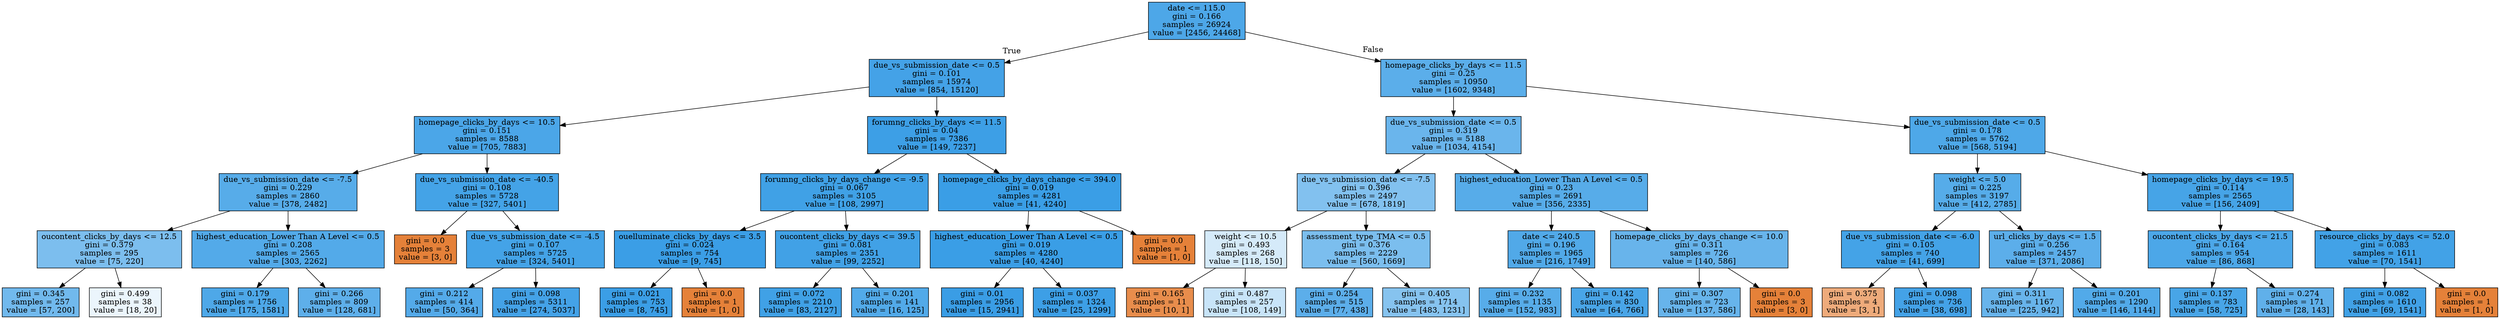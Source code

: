 digraph Tree {
node [shape=box, style="filled", color="black"] ;
0 [label="date <= 115.0\ngini = 0.166\nsamples = 26924\nvalue = [2456, 24468]", fillcolor="#399de5e5"] ;
1 [label="due_vs_submission_date <= 0.5\ngini = 0.101\nsamples = 15974\nvalue = [854, 15120]", fillcolor="#399de5f1"] ;
0 -> 1 [labeldistance=2.5, labelangle=45, headlabel="True"] ;
2 [label="homepage_clicks_by_days <= 10.5\ngini = 0.151\nsamples = 8588\nvalue = [705, 7883]", fillcolor="#399de5e8"] ;
1 -> 2 ;
3 [label="due_vs_submission_date <= -7.5\ngini = 0.229\nsamples = 2860\nvalue = [378, 2482]", fillcolor="#399de5d8"] ;
2 -> 3 ;
4 [label="oucontent_clicks_by_days <= 12.5\ngini = 0.379\nsamples = 295\nvalue = [75, 220]", fillcolor="#399de5a8"] ;
3 -> 4 ;
5 [label="gini = 0.345\nsamples = 257\nvalue = [57, 200]", fillcolor="#399de5b6"] ;
4 -> 5 ;
6 [label="gini = 0.499\nsamples = 38\nvalue = [18, 20]", fillcolor="#399de519"] ;
4 -> 6 ;
7 [label="highest_education_Lower Than A Level <= 0.5\ngini = 0.208\nsamples = 2565\nvalue = [303, 2262]", fillcolor="#399de5dd"] ;
3 -> 7 ;
8 [label="gini = 0.179\nsamples = 1756\nvalue = [175, 1581]", fillcolor="#399de5e3"] ;
7 -> 8 ;
9 [label="gini = 0.266\nsamples = 809\nvalue = [128, 681]", fillcolor="#399de5cf"] ;
7 -> 9 ;
10 [label="due_vs_submission_date <= -40.5\ngini = 0.108\nsamples = 5728\nvalue = [327, 5401]", fillcolor="#399de5f0"] ;
2 -> 10 ;
11 [label="gini = 0.0\nsamples = 3\nvalue = [3, 0]", fillcolor="#e58139ff"] ;
10 -> 11 ;
12 [label="due_vs_submission_date <= -4.5\ngini = 0.107\nsamples = 5725\nvalue = [324, 5401]", fillcolor="#399de5f0"] ;
10 -> 12 ;
13 [label="gini = 0.212\nsamples = 414\nvalue = [50, 364]", fillcolor="#399de5dc"] ;
12 -> 13 ;
14 [label="gini = 0.098\nsamples = 5311\nvalue = [274, 5037]", fillcolor="#399de5f1"] ;
12 -> 14 ;
15 [label="forumng_clicks_by_days <= 11.5\ngini = 0.04\nsamples = 7386\nvalue = [149, 7237]", fillcolor="#399de5fa"] ;
1 -> 15 ;
16 [label="forumng_clicks_by_days_change <= -9.5\ngini = 0.067\nsamples = 3105\nvalue = [108, 2997]", fillcolor="#399de5f6"] ;
15 -> 16 ;
17 [label="ouelluminate_clicks_by_days <= 3.5\ngini = 0.024\nsamples = 754\nvalue = [9, 745]", fillcolor="#399de5fc"] ;
16 -> 17 ;
18 [label="gini = 0.021\nsamples = 753\nvalue = [8, 745]", fillcolor="#399de5fc"] ;
17 -> 18 ;
19 [label="gini = 0.0\nsamples = 1\nvalue = [1, 0]", fillcolor="#e58139ff"] ;
17 -> 19 ;
20 [label="oucontent_clicks_by_days <= 39.5\ngini = 0.081\nsamples = 2351\nvalue = [99, 2252]", fillcolor="#399de5f4"] ;
16 -> 20 ;
21 [label="gini = 0.072\nsamples = 2210\nvalue = [83, 2127]", fillcolor="#399de5f5"] ;
20 -> 21 ;
22 [label="gini = 0.201\nsamples = 141\nvalue = [16, 125]", fillcolor="#399de5de"] ;
20 -> 22 ;
23 [label="homepage_clicks_by_days_change <= 394.0\ngini = 0.019\nsamples = 4281\nvalue = [41, 4240]", fillcolor="#399de5fd"] ;
15 -> 23 ;
24 [label="highest_education_Lower Than A Level <= 0.5\ngini = 0.019\nsamples = 4280\nvalue = [40, 4240]", fillcolor="#399de5fd"] ;
23 -> 24 ;
25 [label="gini = 0.01\nsamples = 2956\nvalue = [15, 2941]", fillcolor="#399de5fe"] ;
24 -> 25 ;
26 [label="gini = 0.037\nsamples = 1324\nvalue = [25, 1299]", fillcolor="#399de5fa"] ;
24 -> 26 ;
27 [label="gini = 0.0\nsamples = 1\nvalue = [1, 0]", fillcolor="#e58139ff"] ;
23 -> 27 ;
28 [label="homepage_clicks_by_days <= 11.5\ngini = 0.25\nsamples = 10950\nvalue = [1602, 9348]", fillcolor="#399de5d3"] ;
0 -> 28 [labeldistance=2.5, labelangle=-45, headlabel="False"] ;
29 [label="due_vs_submission_date <= 0.5\ngini = 0.319\nsamples = 5188\nvalue = [1034, 4154]", fillcolor="#399de5c0"] ;
28 -> 29 ;
30 [label="due_vs_submission_date <= -7.5\ngini = 0.396\nsamples = 2497\nvalue = [678, 1819]", fillcolor="#399de5a0"] ;
29 -> 30 ;
31 [label="weight <= 10.5\ngini = 0.493\nsamples = 268\nvalue = [118, 150]", fillcolor="#399de536"] ;
30 -> 31 ;
32 [label="gini = 0.165\nsamples = 11\nvalue = [10, 1]", fillcolor="#e58139e6"] ;
31 -> 32 ;
33 [label="gini = 0.487\nsamples = 257\nvalue = [108, 149]", fillcolor="#399de546"] ;
31 -> 33 ;
34 [label="assessment_type_TMA <= 0.5\ngini = 0.376\nsamples = 2229\nvalue = [560, 1669]", fillcolor="#399de5a9"] ;
30 -> 34 ;
35 [label="gini = 0.254\nsamples = 515\nvalue = [77, 438]", fillcolor="#399de5d2"] ;
34 -> 35 ;
36 [label="gini = 0.405\nsamples = 1714\nvalue = [483, 1231]", fillcolor="#399de59b"] ;
34 -> 36 ;
37 [label="highest_education_Lower Than A Level <= 0.5\ngini = 0.23\nsamples = 2691\nvalue = [356, 2335]", fillcolor="#399de5d8"] ;
29 -> 37 ;
38 [label="date <= 240.5\ngini = 0.196\nsamples = 1965\nvalue = [216, 1749]", fillcolor="#399de5e0"] ;
37 -> 38 ;
39 [label="gini = 0.232\nsamples = 1135\nvalue = [152, 983]", fillcolor="#399de5d8"] ;
38 -> 39 ;
40 [label="gini = 0.142\nsamples = 830\nvalue = [64, 766]", fillcolor="#399de5ea"] ;
38 -> 40 ;
41 [label="homepage_clicks_by_days_change <= 10.0\ngini = 0.311\nsamples = 726\nvalue = [140, 586]", fillcolor="#399de5c2"] ;
37 -> 41 ;
42 [label="gini = 0.307\nsamples = 723\nvalue = [137, 586]", fillcolor="#399de5c3"] ;
41 -> 42 ;
43 [label="gini = 0.0\nsamples = 3\nvalue = [3, 0]", fillcolor="#e58139ff"] ;
41 -> 43 ;
44 [label="due_vs_submission_date <= 0.5\ngini = 0.178\nsamples = 5762\nvalue = [568, 5194]", fillcolor="#399de5e3"] ;
28 -> 44 ;
45 [label="weight <= 5.0\ngini = 0.225\nsamples = 3197\nvalue = [412, 2785]", fillcolor="#399de5d9"] ;
44 -> 45 ;
46 [label="due_vs_submission_date <= -6.0\ngini = 0.105\nsamples = 740\nvalue = [41, 699]", fillcolor="#399de5f0"] ;
45 -> 46 ;
47 [label="gini = 0.375\nsamples = 4\nvalue = [3, 1]", fillcolor="#e58139aa"] ;
46 -> 47 ;
48 [label="gini = 0.098\nsamples = 736\nvalue = [38, 698]", fillcolor="#399de5f1"] ;
46 -> 48 ;
49 [label="url_clicks_by_days <= 1.5\ngini = 0.256\nsamples = 2457\nvalue = [371, 2086]", fillcolor="#399de5d2"] ;
45 -> 49 ;
50 [label="gini = 0.311\nsamples = 1167\nvalue = [225, 942]", fillcolor="#399de5c2"] ;
49 -> 50 ;
51 [label="gini = 0.201\nsamples = 1290\nvalue = [146, 1144]", fillcolor="#399de5de"] ;
49 -> 51 ;
52 [label="homepage_clicks_by_days <= 19.5\ngini = 0.114\nsamples = 2565\nvalue = [156, 2409]", fillcolor="#399de5ee"] ;
44 -> 52 ;
53 [label="oucontent_clicks_by_days <= 21.5\ngini = 0.164\nsamples = 954\nvalue = [86, 868]", fillcolor="#399de5e6"] ;
52 -> 53 ;
54 [label="gini = 0.137\nsamples = 783\nvalue = [58, 725]", fillcolor="#399de5eb"] ;
53 -> 54 ;
55 [label="gini = 0.274\nsamples = 171\nvalue = [28, 143]", fillcolor="#399de5cd"] ;
53 -> 55 ;
56 [label="resource_clicks_by_days <= 52.0\ngini = 0.083\nsamples = 1611\nvalue = [70, 1541]", fillcolor="#399de5f3"] ;
52 -> 56 ;
57 [label="gini = 0.082\nsamples = 1610\nvalue = [69, 1541]", fillcolor="#399de5f4"] ;
56 -> 57 ;
58 [label="gini = 0.0\nsamples = 1\nvalue = [1, 0]", fillcolor="#e58139ff"] ;
56 -> 58 ;
}